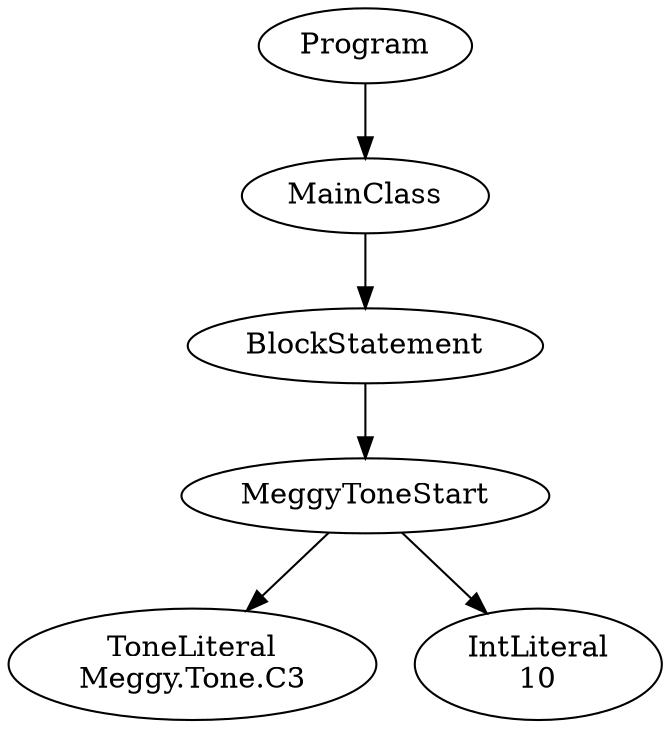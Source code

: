 digraph ASTGraph {
0 [ label="Program" ];
1 [ label="MainClass" ];
0 -> 1
2 [ label="BlockStatement" ];
1 -> 2
3 [ label="MeggyToneStart" ];
2 -> 3
4 [ label="ToneLiteral\nMeggy.Tone.C3" ];
3 -> 4
5 [ label="IntLiteral\n10" ];
3 -> 5
}
